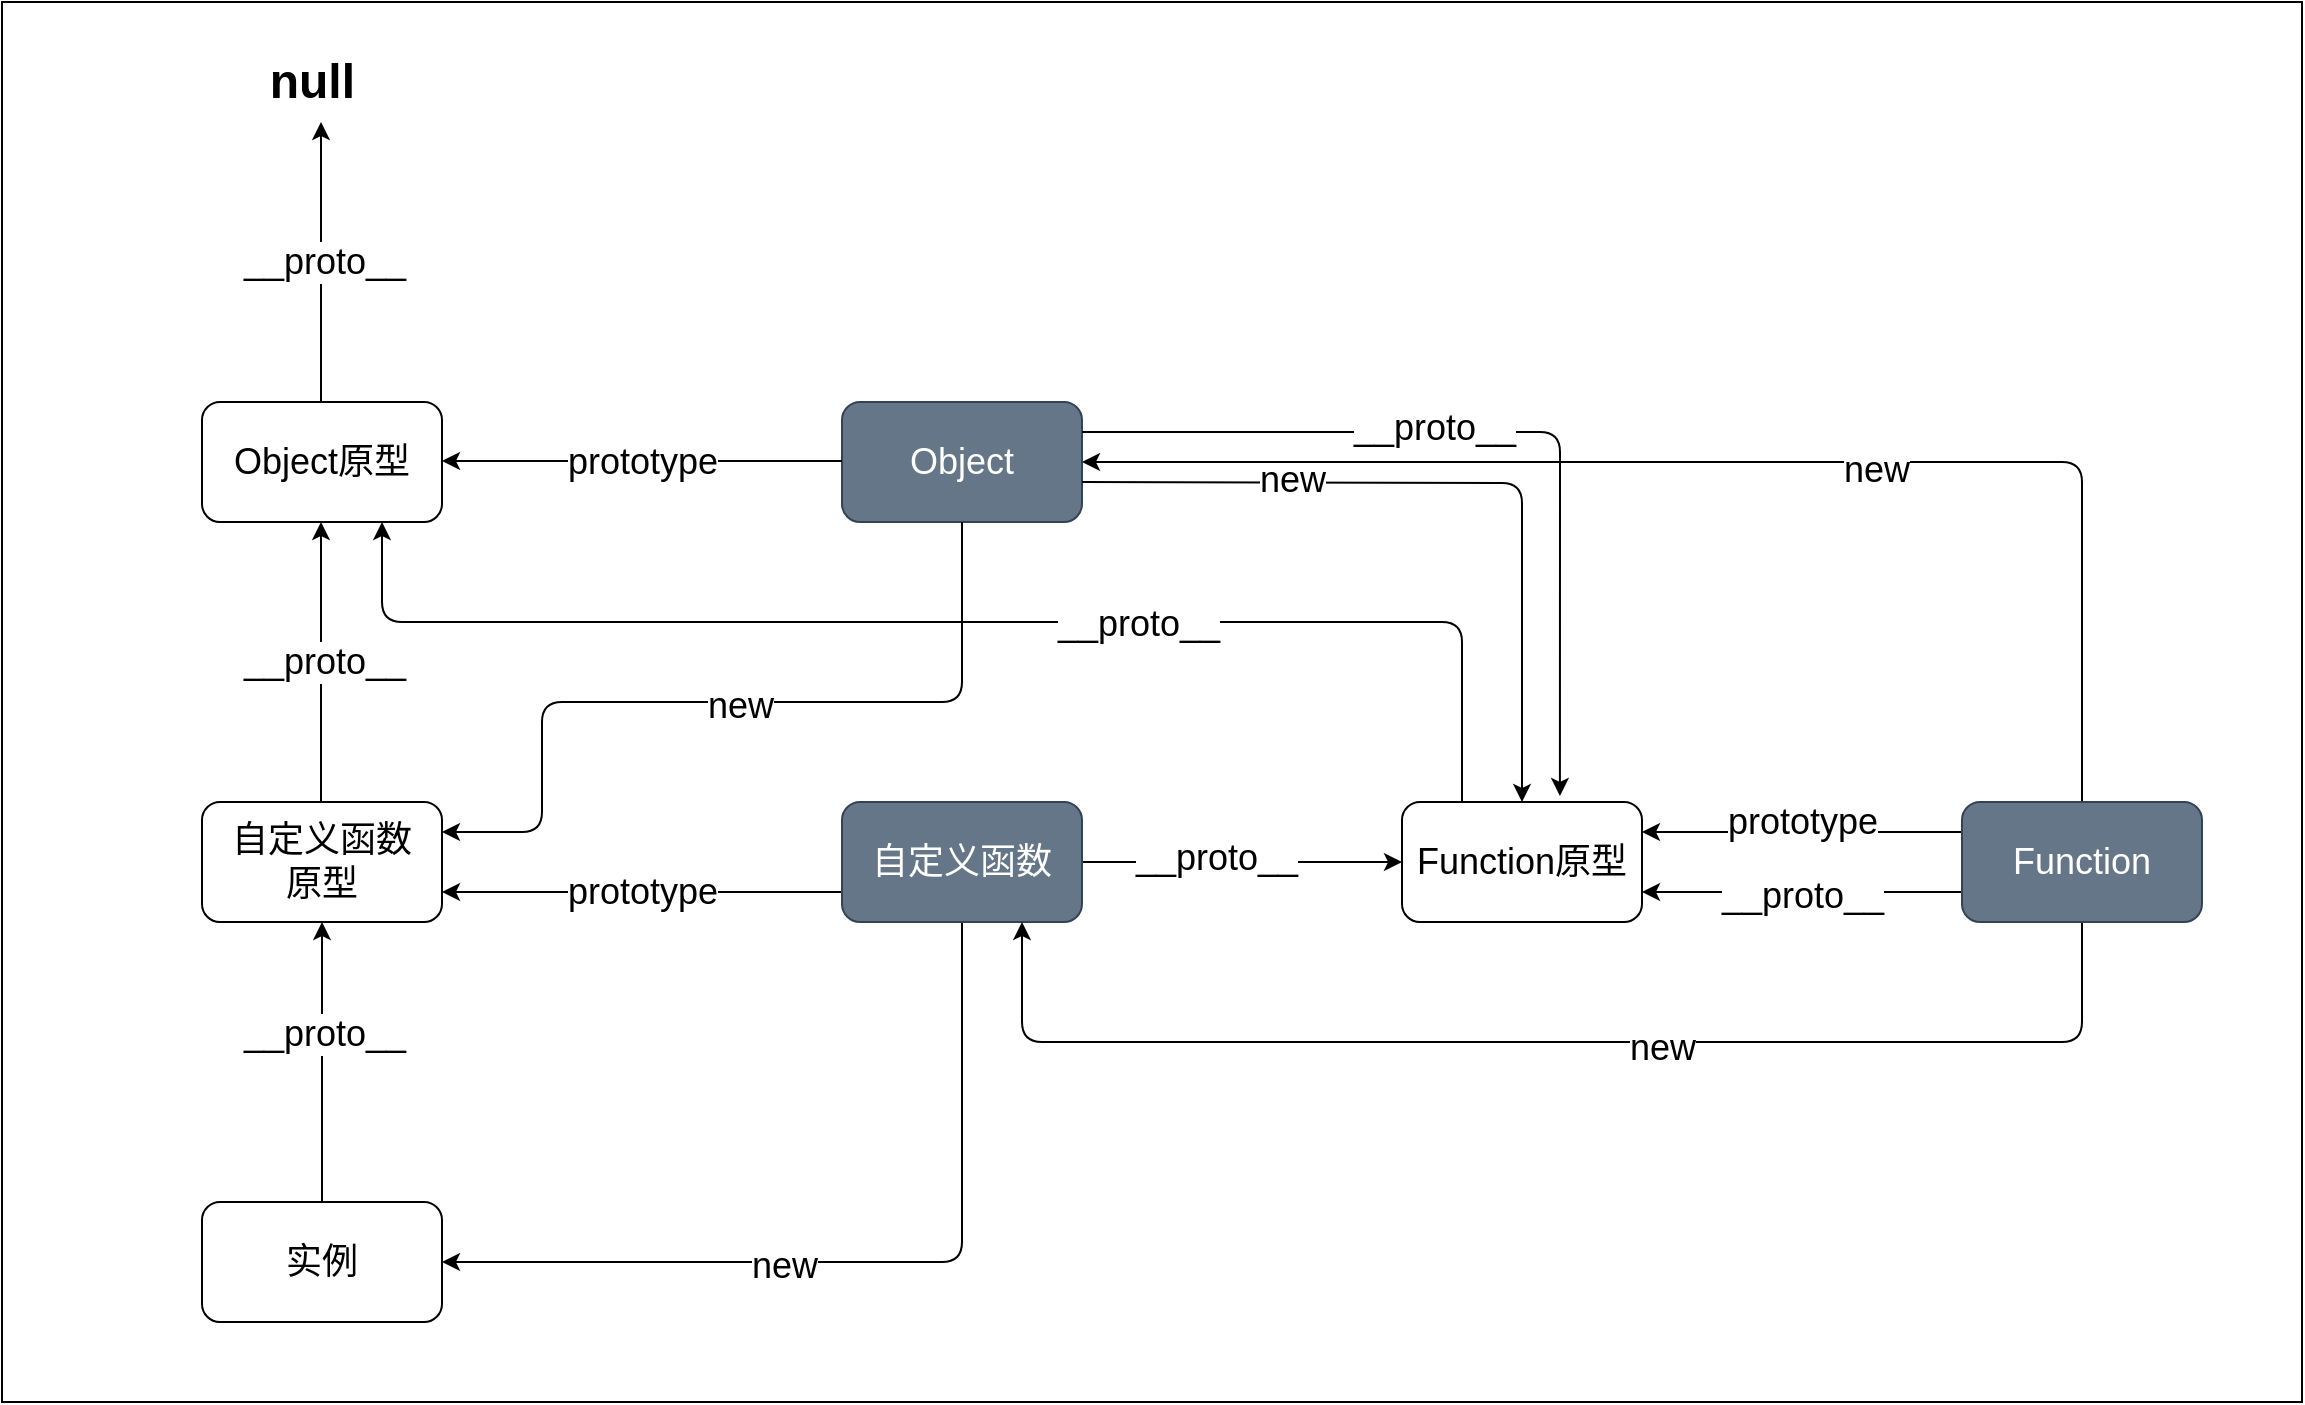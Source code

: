 <mxfile>
    <diagram id="fl4JlBURVqr-K29kR26M" name="第 1 页">
        <mxGraphModel dx="985" dy="2056" grid="1" gridSize="10" guides="1" tooltips="1" connect="1" arrows="1" fold="1" page="1" pageScale="1" pageWidth="827" pageHeight="1169" math="0" shadow="0">
            <root>
                <mxCell id="0"/>
                <mxCell id="1" parent="0"/>
                <mxCell id="43" value="" style="rounded=0;whiteSpace=wrap;html=1;" parent="1" vertex="1">
                    <mxGeometry x="60" y="-130" width="1150" height="700" as="geometry"/>
                </mxCell>
                <mxCell id="9" style="edgeStyle=orthogonalEdgeStyle;html=1;exitX=0.5;exitY=0;exitDx=0;exitDy=0;entryX=0.5;entryY=1;entryDx=0;entryDy=0;fontSize=18;" parent="1" source="3" target="6" edge="1">
                    <mxGeometry relative="1" as="geometry"/>
                </mxCell>
                <mxCell id="10" value="__proto__" style="edgeLabel;html=1;align=center;verticalAlign=middle;resizable=0;points=[];fontSize=18;" parent="9" vertex="1" connectable="0">
                    <mxGeometry x="0.2" y="-1" relative="1" as="geometry">
                        <mxPoint as="offset"/>
                    </mxGeometry>
                </mxCell>
                <mxCell id="3" value="&lt;font style=&quot;font-size: 18px;&quot;&gt;实例&lt;/font&gt;" style="rounded=1;whiteSpace=wrap;html=1;" parent="1" vertex="1">
                    <mxGeometry x="160" y="470" width="120" height="60" as="geometry"/>
                </mxCell>
                <mxCell id="5" style="edgeStyle=orthogonalEdgeStyle;html=1;exitX=0.5;exitY=1;exitDx=0;exitDy=0;entryX=1;entryY=0.5;entryDx=0;entryDy=0;fontSize=18;" parent="1" source="4" target="3" edge="1">
                    <mxGeometry relative="1" as="geometry"/>
                </mxCell>
                <mxCell id="18" value="new&lt;br&gt;" style="edgeLabel;html=1;align=center;verticalAlign=middle;resizable=0;points=[];fontSize=18;" parent="5" vertex="1" connectable="0">
                    <mxGeometry x="0.205" y="2" relative="1" as="geometry">
                        <mxPoint as="offset"/>
                    </mxGeometry>
                </mxCell>
                <mxCell id="7" style="edgeStyle=orthogonalEdgeStyle;html=1;exitX=0;exitY=0.75;exitDx=0;exitDy=0;entryX=1;entryY=0.75;entryDx=0;entryDy=0;fontSize=18;" parent="1" source="4" target="6" edge="1">
                    <mxGeometry relative="1" as="geometry"/>
                </mxCell>
                <mxCell id="8" value="prototype" style="edgeLabel;html=1;align=center;verticalAlign=middle;resizable=0;points=[];fontSize=18;" parent="7" vertex="1" connectable="0">
                    <mxGeometry x="0.12" y="-1" relative="1" as="geometry">
                        <mxPoint x="12" y="1" as="offset"/>
                    </mxGeometry>
                </mxCell>
                <mxCell id="25" style="edgeStyle=orthogonalEdgeStyle;html=1;exitX=1;exitY=0.5;exitDx=0;exitDy=0;fontSize=18;" parent="1" source="4" target="24" edge="1">
                    <mxGeometry relative="1" as="geometry"/>
                </mxCell>
                <mxCell id="26" value="__proto__" style="edgeLabel;html=1;align=center;verticalAlign=middle;resizable=0;points=[];fontSize=18;" parent="25" vertex="1" connectable="0">
                    <mxGeometry x="-0.163" y="2" relative="1" as="geometry">
                        <mxPoint as="offset"/>
                    </mxGeometry>
                </mxCell>
                <mxCell id="4" value="&lt;span style=&quot;font-size: 18px;&quot;&gt;自定义函数&lt;/span&gt;" style="rounded=1;whiteSpace=wrap;html=1;fillColor=#647687;fontColor=#ffffff;strokeColor=#314354;" parent="1" vertex="1">
                    <mxGeometry x="480" y="270" width="120" height="60" as="geometry"/>
                </mxCell>
                <mxCell id="6" value="&lt;span style=&quot;font-size: 18px;&quot;&gt;自定义函数&lt;br&gt;原型&lt;/span&gt;" style="rounded=1;whiteSpace=wrap;html=1;" parent="1" vertex="1">
                    <mxGeometry x="160" y="270" width="120" height="60" as="geometry"/>
                </mxCell>
                <mxCell id="11" value="&lt;span style=&quot;font-size: 18px;&quot;&gt;Object原型&lt;/span&gt;" style="rounded=1;whiteSpace=wrap;html=1;" parent="1" vertex="1">
                    <mxGeometry x="160" y="70" width="120" height="60" as="geometry"/>
                </mxCell>
                <mxCell id="12" style="edgeStyle=orthogonalEdgeStyle;html=1;exitX=0.5;exitY=0;exitDx=0;exitDy=0;entryX=0.5;entryY=1;entryDx=0;entryDy=0;fontSize=18;" parent="1" edge="1">
                    <mxGeometry relative="1" as="geometry">
                        <mxPoint x="219.5" y="270" as="sourcePoint"/>
                        <mxPoint x="219.5" y="130" as="targetPoint"/>
                    </mxGeometry>
                </mxCell>
                <mxCell id="13" value="__proto__" style="edgeLabel;html=1;align=center;verticalAlign=middle;resizable=0;points=[];fontSize=18;" parent="12" vertex="1" connectable="0">
                    <mxGeometry x="0.2" y="-1" relative="1" as="geometry">
                        <mxPoint y="14" as="offset"/>
                    </mxGeometry>
                </mxCell>
                <mxCell id="14" value="&lt;span style=&quot;font-size: 18px;&quot;&gt;Object&lt;/span&gt;" style="rounded=1;whiteSpace=wrap;html=1;fillColor=#647687;fontColor=#ffffff;strokeColor=#314354;" parent="1" vertex="1">
                    <mxGeometry x="480" y="70" width="120" height="60" as="geometry"/>
                </mxCell>
                <mxCell id="15" style="edgeStyle=orthogonalEdgeStyle;html=1;exitX=0;exitY=0.5;exitDx=0;exitDy=0;entryX=1;entryY=0.5;entryDx=0;entryDy=0;fontSize=18;" parent="1" edge="1">
                    <mxGeometry relative="1" as="geometry">
                        <mxPoint x="480" y="99.5" as="sourcePoint"/>
                        <mxPoint x="280" y="99.5" as="targetPoint"/>
                    </mxGeometry>
                </mxCell>
                <mxCell id="16" value="prototype" style="edgeLabel;html=1;align=center;verticalAlign=middle;resizable=0;points=[];fontSize=18;" parent="15" vertex="1" connectable="0">
                    <mxGeometry x="0.12" y="-1" relative="1" as="geometry">
                        <mxPoint x="12" y="1" as="offset"/>
                    </mxGeometry>
                </mxCell>
                <mxCell id="19" style="edgeStyle=orthogonalEdgeStyle;html=1;exitX=0.5;exitY=1;exitDx=0;exitDy=0;entryX=1;entryY=0.25;entryDx=0;entryDy=0;fontSize=18;" parent="1" source="14" target="6" edge="1">
                    <mxGeometry relative="1" as="geometry">
                        <mxPoint x="600" y="160" as="sourcePoint"/>
                        <mxPoint x="340" y="330" as="targetPoint"/>
                        <Array as="points">
                            <mxPoint x="540" y="220"/>
                            <mxPoint x="330" y="220"/>
                            <mxPoint x="330" y="285"/>
                        </Array>
                    </mxGeometry>
                </mxCell>
                <mxCell id="20" value="new&lt;br&gt;" style="edgeLabel;html=1;align=center;verticalAlign=middle;resizable=0;points=[];fontSize=18;" parent="19" vertex="1" connectable="0">
                    <mxGeometry x="0.205" y="2" relative="1" as="geometry">
                        <mxPoint x="49" as="offset"/>
                    </mxGeometry>
                </mxCell>
                <mxCell id="21" style="edgeStyle=orthogonalEdgeStyle;html=1;exitX=0.5;exitY=0;exitDx=0;exitDy=0;entryX=0.5;entryY=1;entryDx=0;entryDy=0;fontSize=18;" parent="1" edge="1">
                    <mxGeometry relative="1" as="geometry">
                        <mxPoint x="219.5" y="70" as="sourcePoint"/>
                        <mxPoint x="219.5" y="-70" as="targetPoint"/>
                    </mxGeometry>
                </mxCell>
                <mxCell id="22" value="__proto__" style="edgeLabel;html=1;align=center;verticalAlign=middle;resizable=0;points=[];fontSize=18;" parent="21" vertex="1" connectable="0">
                    <mxGeometry x="0.2" y="-1" relative="1" as="geometry">
                        <mxPoint y="14" as="offset"/>
                    </mxGeometry>
                </mxCell>
                <mxCell id="23" value="null&lt;span style=&quot;white-space: pre;&quot;&gt;&#9;&lt;/span&gt;" style="text;strokeColor=none;fillColor=none;html=1;fontSize=24;fontStyle=1;verticalAlign=middle;align=center;" parent="1" vertex="1">
                    <mxGeometry x="170" y="-110" width="100" height="40" as="geometry"/>
                </mxCell>
                <mxCell id="33" style="edgeStyle=orthogonalEdgeStyle;html=1;exitX=0.25;exitY=0;exitDx=0;exitDy=0;entryX=0.75;entryY=1;entryDx=0;entryDy=0;fontSize=18;" parent="1" source="24" target="11" edge="1">
                    <mxGeometry relative="1" as="geometry">
                        <Array as="points">
                            <mxPoint x="790" y="180"/>
                            <mxPoint x="250" y="180"/>
                        </Array>
                    </mxGeometry>
                </mxCell>
                <mxCell id="34" value="__proto__" style="edgeLabel;html=1;align=center;verticalAlign=middle;resizable=0;points=[];fontSize=18;" parent="33" vertex="1" connectable="0">
                    <mxGeometry x="-0.259" y="1" relative="1" as="geometry">
                        <mxPoint as="offset"/>
                    </mxGeometry>
                </mxCell>
                <mxCell id="24" value="&lt;font style=&quot;font-size: 18px;&quot;&gt;Function原型&lt;/font&gt;" style="rounded=1;whiteSpace=wrap;html=1;" parent="1" vertex="1">
                    <mxGeometry x="760" y="270" width="120" height="60" as="geometry"/>
                </mxCell>
                <mxCell id="27" style="edgeStyle=orthogonalEdgeStyle;html=1;exitX=1;exitY=0.25;exitDx=0;exitDy=0;fontSize=18;entryX=0.658;entryY=-0.05;entryDx=0;entryDy=0;entryPerimeter=0;" parent="1" source="14" target="24" edge="1">
                    <mxGeometry relative="1" as="geometry">
                        <mxPoint x="600" y="99.5" as="sourcePoint"/>
                        <mxPoint x="760" y="99.5" as="targetPoint"/>
                    </mxGeometry>
                </mxCell>
                <mxCell id="28" value="__proto__" style="edgeLabel;html=1;align=center;verticalAlign=middle;resizable=0;points=[];fontSize=18;" parent="27" vertex="1" connectable="0">
                    <mxGeometry x="-0.163" y="2" relative="1" as="geometry">
                        <mxPoint as="offset"/>
                    </mxGeometry>
                </mxCell>
                <mxCell id="29" style="edgeStyle=orthogonalEdgeStyle;html=1;fontSize=18;entryX=0.5;entryY=0;entryDx=0;entryDy=0;" parent="1" target="24" edge="1">
                    <mxGeometry relative="1" as="geometry">
                        <mxPoint x="600" y="110" as="sourcePoint"/>
                        <mxPoint x="800" y="260" as="targetPoint"/>
                    </mxGeometry>
                </mxCell>
                <mxCell id="30" value="new" style="edgeLabel;html=1;align=center;verticalAlign=middle;resizable=0;points=[];fontSize=18;" parent="29" vertex="1" connectable="0">
                    <mxGeometry x="-0.163" y="2" relative="1" as="geometry">
                        <mxPoint x="-54" as="offset"/>
                    </mxGeometry>
                </mxCell>
                <mxCell id="37" style="edgeStyle=orthogonalEdgeStyle;html=1;exitX=0;exitY=0.25;exitDx=0;exitDy=0;entryX=1;entryY=0.25;entryDx=0;entryDy=0;fontSize=18;" parent="1" source="35" target="24" edge="1">
                    <mxGeometry relative="1" as="geometry"/>
                </mxCell>
                <mxCell id="39" value="prototype" style="edgeLabel;html=1;align=center;verticalAlign=middle;resizable=0;points=[];fontSize=18;" parent="37" vertex="1" connectable="0">
                    <mxGeometry x="0.125" y="-2" relative="1" as="geometry">
                        <mxPoint x="10" y="-3" as="offset"/>
                    </mxGeometry>
                </mxCell>
                <mxCell id="38" style="edgeStyle=orthogonalEdgeStyle;html=1;exitX=0;exitY=0.75;exitDx=0;exitDy=0;fontSize=18;entryX=1;entryY=0.75;entryDx=0;entryDy=0;" parent="1" source="35" target="24" edge="1">
                    <mxGeometry relative="1" as="geometry"/>
                </mxCell>
                <mxCell id="40" value="__proto__" style="edgeLabel;html=1;align=center;verticalAlign=middle;resizable=0;points=[];fontSize=18;" parent="38" vertex="1" connectable="0">
                    <mxGeometry x="0.237" y="2" relative="1" as="geometry">
                        <mxPoint x="19" as="offset"/>
                    </mxGeometry>
                </mxCell>
                <mxCell id="41" style="edgeStyle=orthogonalEdgeStyle;html=1;exitX=0.5;exitY=0;exitDx=0;exitDy=0;entryX=1;entryY=0.5;entryDx=0;entryDy=0;fontSize=18;" parent="1" source="35" target="14" edge="1">
                    <mxGeometry relative="1" as="geometry"/>
                </mxCell>
                <mxCell id="42" value="new" style="edgeLabel;html=1;align=center;verticalAlign=middle;resizable=0;points=[];fontSize=18;" parent="41" vertex="1" connectable="0">
                    <mxGeometry x="-0.185" y="4" relative="1" as="geometry">
                        <mxPoint as="offset"/>
                    </mxGeometry>
                </mxCell>
                <mxCell id="44" style="edgeStyle=orthogonalEdgeStyle;html=1;exitX=0.5;exitY=1;exitDx=0;exitDy=0;entryX=0.75;entryY=1;entryDx=0;entryDy=0;" edge="1" parent="1" source="35" target="4">
                    <mxGeometry relative="1" as="geometry">
                        <Array as="points">
                            <mxPoint x="1100" y="390"/>
                            <mxPoint x="570" y="390"/>
                        </Array>
                    </mxGeometry>
                </mxCell>
                <mxCell id="45" value="&lt;font style=&quot;font-size: 18px;&quot;&gt;new&lt;/font&gt;" style="edgeLabel;html=1;align=center;verticalAlign=middle;resizable=0;points=[];" vertex="1" connectable="0" parent="44">
                    <mxGeometry x="-0.169" y="3" relative="1" as="geometry">
                        <mxPoint as="offset"/>
                    </mxGeometry>
                </mxCell>
                <mxCell id="35" value="&lt;span style=&quot;font-size: 18px;&quot;&gt;Function&lt;/span&gt;" style="rounded=1;whiteSpace=wrap;html=1;fillColor=#647687;fontColor=#ffffff;strokeColor=#314354;" parent="1" vertex="1">
                    <mxGeometry x="1040" y="270" width="120" height="60" as="geometry"/>
                </mxCell>
            </root>
        </mxGraphModel>
    </diagram>
</mxfile>